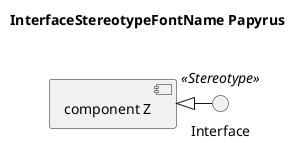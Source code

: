 @startuml
'!include ../../../plantuml-styles/plantuml-ae-skinparam-ex.iuml

skinparam InterfaceStereotypeFontName Papyrus

title InterfaceStereotypeFontName Papyrus\n

interface Interface <<Stereotype>>

component "component Z" as z

z <|- Interface

@enduml